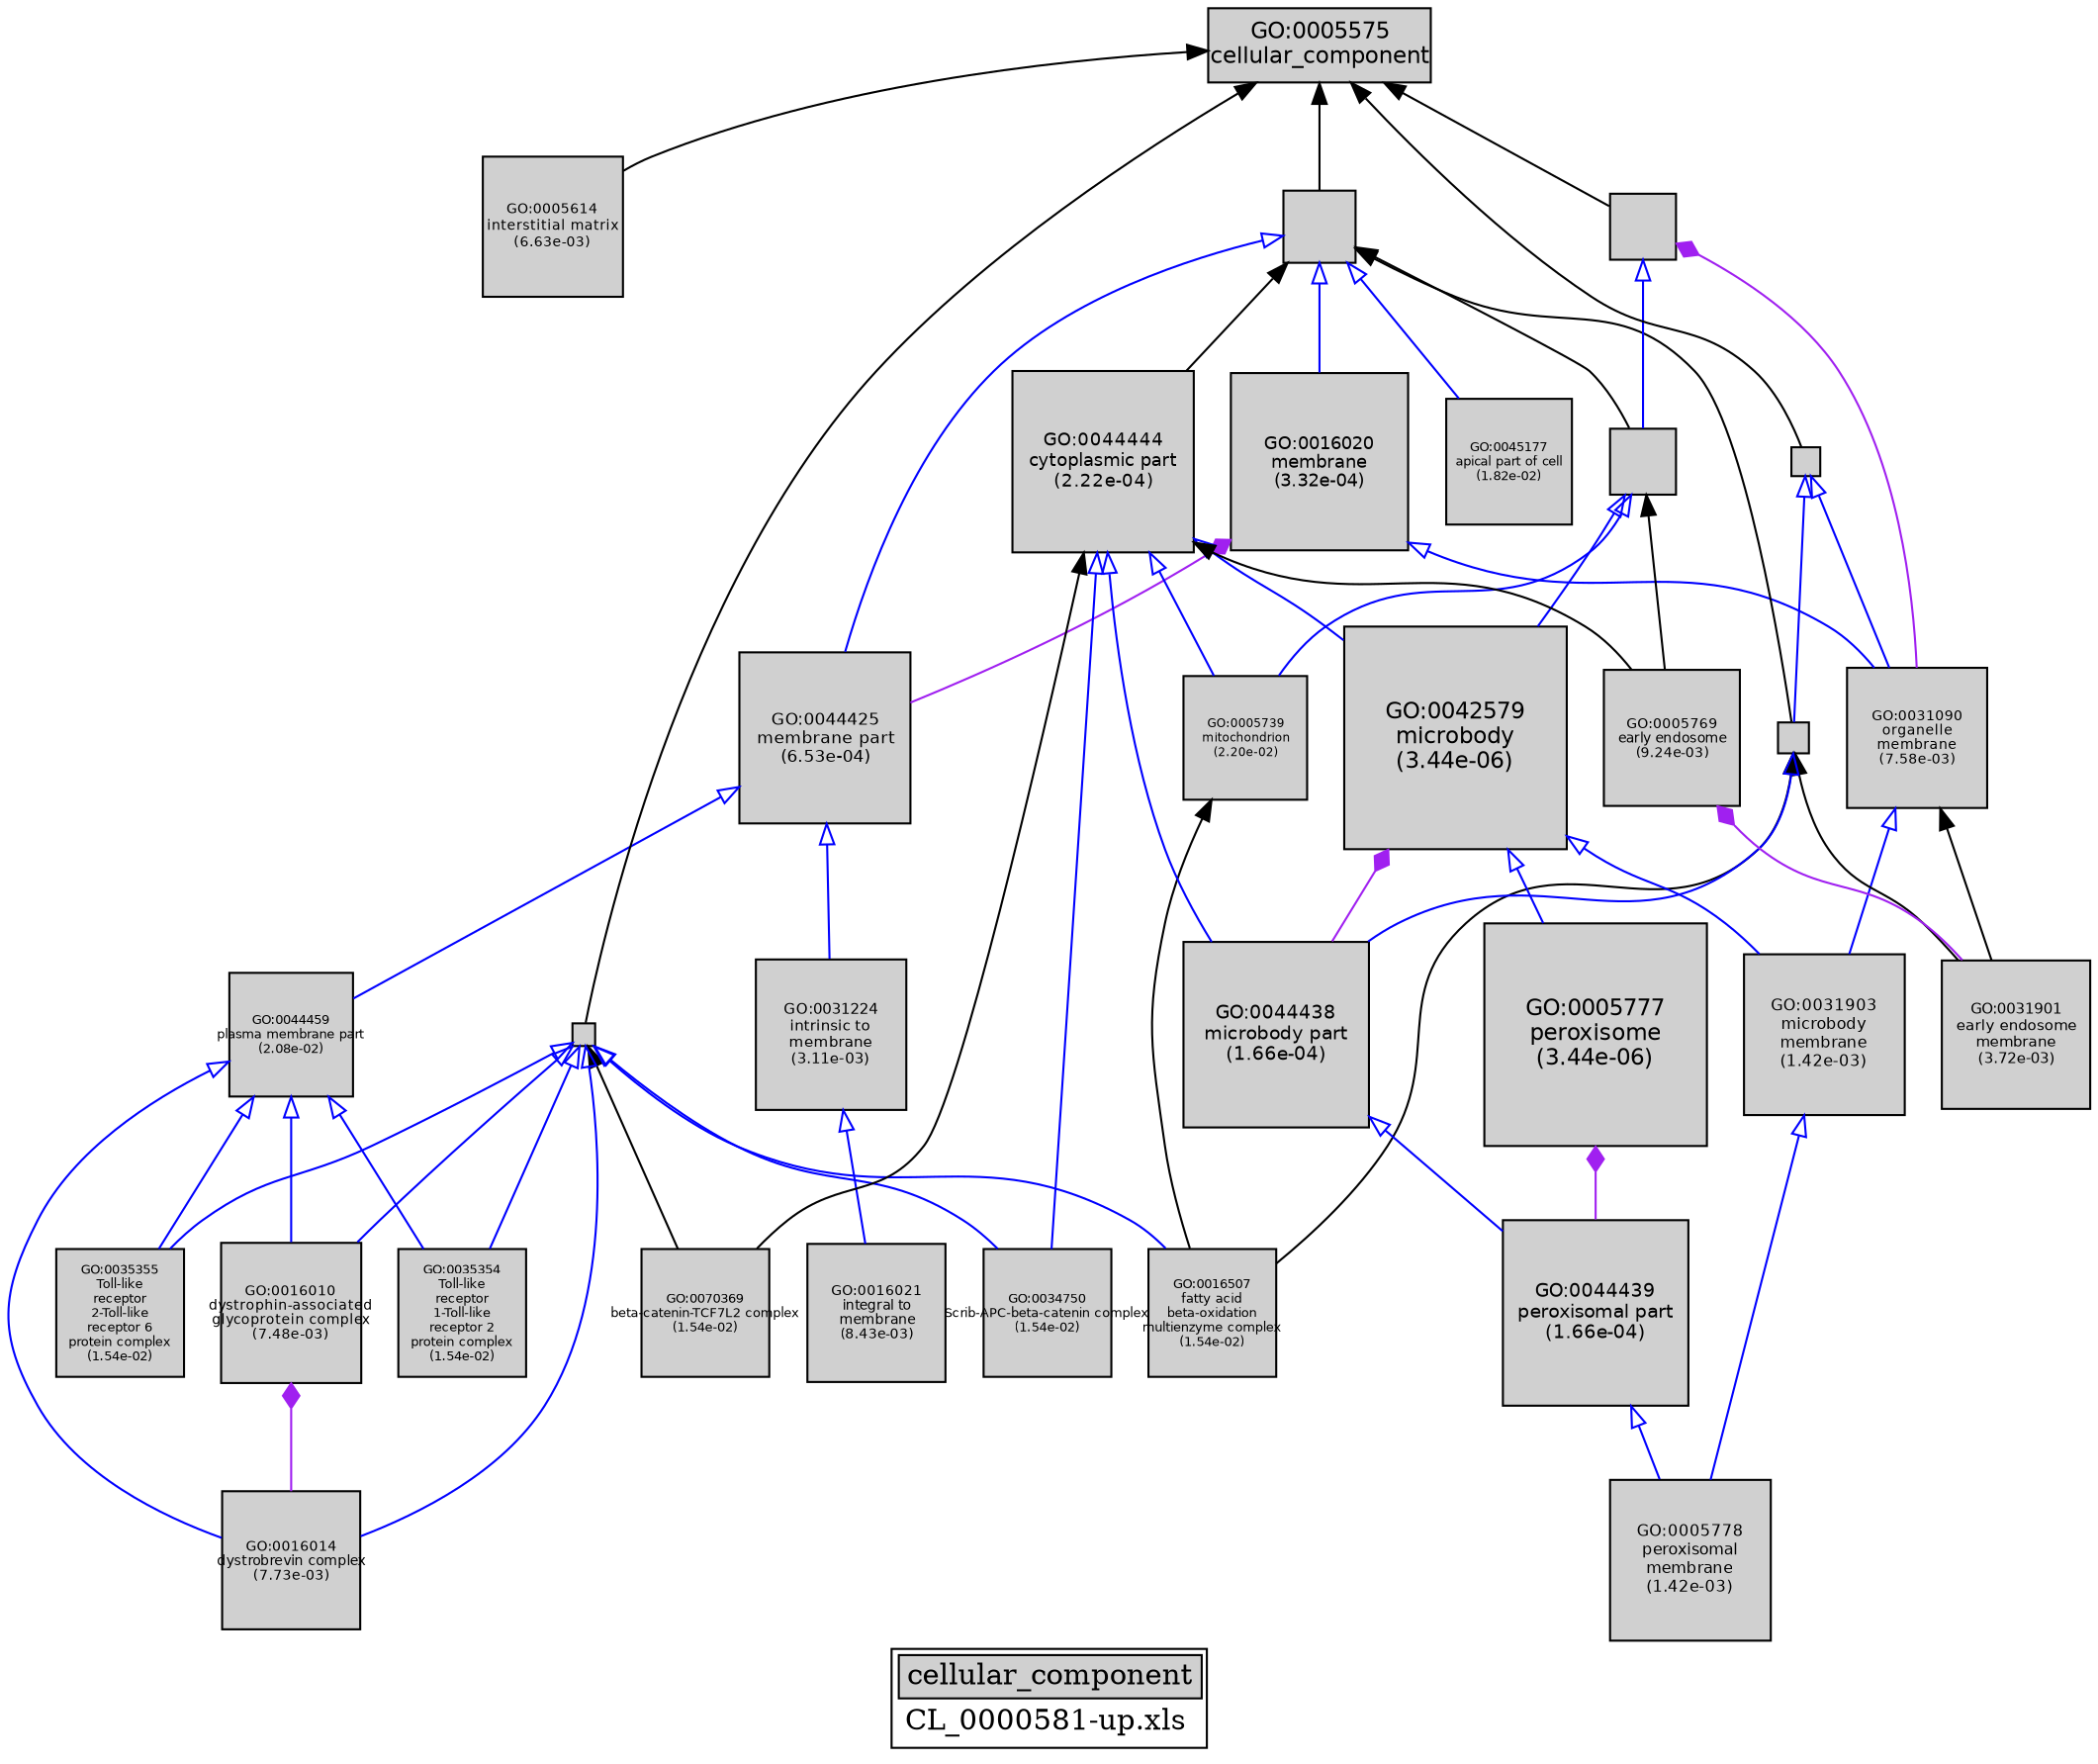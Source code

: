 digraph "cellular_component" {
graph [ bgcolor = "#FFFFFF", label = <<TABLE COLOR="black" BGCOLOR="white"><TR><TD COLSPAN="2" BGCOLOR="#D0D0D0"><FONT COLOR="black">cellular_component</FONT></TD></TR><TR><TD BORDER="0">CL_0000581-up.xls</TD></TR></TABLE>> ];
node [ fontname = "Helvetica" ];

subgraph "nodes" {

node [ style = "filled", fixedsize = "true", width = 1, shape = "box", fontsize = 9, fillcolor = "#D0D0D0", fontcolor = "black", color = "black" ];

"GO:0005614" [ URL = "#GO:0005614", label = <<TABLE BORDER="0"><TR><TD>GO:0005614<BR/>interstitial matrix<BR/>(6.63e-03)</TD></TR></TABLE>>, width = 0.950319668262, shape = "box", fontsize = 6.84230161148, height = 0.950319668262 ];
"GO:0044422" [ URL = "#GO:0044422", label = "", width = 0.197230703654, shape = "box", height = 0.197230703654 ];
"GO:0044425" [ URL = "#GO:0044425", label = <<TABLE BORDER="0"><TR><TD>GO:0044425<BR/>membrane part<BR/>(6.53e-04)</TD></TR></TABLE>>, width = 1.14718458477, shape = "box", fontsize = 8.25972901034, height = 1.14718458477 ];
"GO:0043234" [ URL = "#GO:0043234", label = "", width = 0.151119943947, shape = "box", height = 0.151119943947 ];
"GO:0035354" [ URL = "#GO:0035354", label = <<TABLE BORDER="0"><TR><TD>GO:0035354<BR/>Toll-like<BR/>receptor<BR/>1-Toll-like<BR/>receptor 2<BR/>protein complex<BR/>(1.54e-02)</TD></TR></TABLE>>, width = 0.867770390091, shape = "box", fontsize = 6.24794680866, height = 0.867770390091 ];
"GO:0031090" [ URL = "#GO:0031090", label = <<TABLE BORDER="0"><TR><TD>GO:0031090<BR/>organelle<BR/>membrane<BR/>(7.58e-03)</TD></TR></TABLE>>, width = 0.937755445229, shape = "box", fontsize = 6.75183920565, height = 0.937755445229 ];
"GO:0016020" [ URL = "#GO:0016020", label = <<TABLE BORDER="0"><TR><TD>GO:0016020<BR/>membrane<BR/>(3.32e-04)</TD></TR></TABLE>>, width = 1.19840640413, shape = "box", fontsize = 8.62852610972, height = 1.19840640413 ];
"GO:0044446" [ URL = "#GO:0044446", label = "", width = 0.213526988196, shape = "box", height = 0.213526988196 ];
"GO:0016010" [ URL = "#GO:0016010", label = <<TABLE BORDER="0"><TR><TD>GO:0016010<BR/>dystrophin-associated<BR/>glycoprotein complex<BR/>(7.48e-03)</TD></TR></TABLE>>, width = 0.938998610758, shape = "box", fontsize = 6.76078999746, height = 0.938998610758 ];
"GO:0043231" [ URL = "#GO:0043231", label = "", width = 0.449327244814, shape = "box", height = 0.449327244814 ];
"GO:0042579" [ URL = "#GO:0042579", label = <<TABLE BORDER="0"><TR><TD>GO:0042579<BR/>microbody<BR/>(3.44e-06)</TD></TR></TABLE>>, width = 1.5, shape = "box", fontsize = 10.8, height = 1.5 ];
"GO:0044464" [ URL = "#GO:0044464", label = "", width = 0.489451076556, shape = "box", height = 0.489451076556 ];
"GO:0031901" [ URL = "#GO:0031901", label = <<TABLE BORDER="0"><TR><TD>GO:0031901<BR/>early endosome<BR/>membrane<BR/>(3.72e-03)</TD></TR></TABLE>>, width = 1.00297735385, shape = "box", fontsize = 7.22143694774, height = 1.00297735385 ];
"GO:0005769" [ URL = "#GO:0005769", label = <<TABLE BORDER="0"><TR><TD>GO:0005769<BR/>early endosome<BR/>(9.24e-03)</TD></TR></TABLE>>, width = 0.91876912238, shape = "box", fontsize = 6.61513768114, height = 0.91876912238 ];
"GO:0005739" [ URL = "#GO:0005739", label = <<TABLE BORDER="0"><TR><TD>GO:0005739<BR/>mitochondrion<BR/>(2.20e-02)</TD></TR></TABLE>>, width = 0.8302754568, shape = "box", fontsize = 5.97798328896, height = 0.8302754568 ];
"GO:0070369" [ URL = "#GO:0070369", label = <<TABLE BORDER="0"><TR><TD>GO:0070369<BR/>beta-catenin-TCF7L2 complex<BR/>(1.54e-02)</TD></TR></TABLE>>, width = 0.867770390091, shape = "box", fontsize = 6.24794680866, height = 0.867770390091 ];
"GO:0016507" [ URL = "#GO:0016507", label = <<TABLE BORDER="0"><TR><TD>GO:0016507<BR/>fatty acid<BR/>beta-oxidation<BR/>multienzyme complex<BR/>(1.54e-02)</TD></TR></TABLE>>, width = 0.867770390091, shape = "box", fontsize = 6.24794680866, height = 0.867770390091 ];
"GO:0016021" [ URL = "#GO:0016021", label = <<TABLE BORDER="0"><TR><TD>GO:0016021<BR/>integral to<BR/>membrane<BR/>(8.43e-03)</TD></TR></TABLE>>, width = 0.927563797119, shape = "box", fontsize = 6.67845933926, height = 0.927563797119 ];
"GO:0031903" [ URL = "#GO:0031903", label = <<TABLE BORDER="0"><TR><TD>GO:0031903<BR/>microbody<BR/>membrane<BR/>(1.42e-03)</TD></TR></TABLE>>, width = 1.08489794256, shape = "box", fontsize = 7.8112651864, height = 1.08489794256 ];
"GO:0045177" [ URL = "#GO:0045177", label = <<TABLE BORDER="0"><TR><TD>GO:0045177<BR/>apical part of cell<BR/>(1.82e-02)</TD></TR></TABLE>>, width = 0.850437753535, shape = "box", fontsize = 6.12315182545, height = 0.850437753535 ];
"GO:0043227" [ URL = "#GO:0043227", label = "", width = 0.444567375271, shape = "box", height = 0.444567375271 ];
"GO:0005575" [ URL = "#GO:0005575", label = <<TABLE BORDER="0"><TR><TD>GO:0005575<BR/>cellular_component</TD></TR></TABLE>>, width = 1.5, shape = "box", fontsize = 10.8 ];
"GO:0016014" [ URL = "#GO:0016014", label = <<TABLE BORDER="0"><TR><TD>GO:0016014<BR/>dystrobrevin complex<BR/>(7.73e-03)</TD></TR></TABLE>>, width = 0.935824155772, shape = "box", fontsize = 6.73793392156, height = 0.935824155772 ];
"GO:0005777" [ URL = "#GO:0005777", label = <<TABLE BORDER="0"><TR><TD>GO:0005777<BR/>peroxisome<BR/>(3.44e-06)</TD></TR></TABLE>>, width = 1.5, shape = "box", fontsize = 10.8, height = 1.5 ];
"GO:0034750" [ URL = "#GO:0034750", label = <<TABLE BORDER="0"><TR><TD>GO:0034750<BR/>Scrib-APC-beta-catenin complex<BR/>(1.54e-02)</TD></TR></TABLE>>, width = 0.867770390091, shape = "box", fontsize = 6.24794680866, height = 0.867770390091 ];
"GO:0031224" [ URL = "#GO:0031224", label = <<TABLE BORDER="0"><TR><TD>GO:0031224<BR/>intrinsic to<BR/>membrane<BR/>(3.11e-03)</TD></TR></TABLE>>, width = 1.01879640015, shape = "box", fontsize = 7.33533408108, height = 1.01879640015 ];
"GO:0005778" [ URL = "#GO:0005778", label = <<TABLE BORDER="0"><TR><TD>GO:0005778<BR/>peroxisomal<BR/>membrane<BR/>(1.42e-03)</TD></TR></TABLE>>, width = 1.08489794256, shape = "box", fontsize = 7.8112651864, height = 1.08489794256 ];
"GO:0044439" [ URL = "#GO:0044439", label = <<TABLE BORDER="0"><TR><TD>GO:0044439<BR/>peroxisomal part<BR/>(1.66e-04)</TD></TR></TABLE>>, width = 1.24900126546, shape = "box", fontsize = 8.99280911129, height = 1.24900126546 ];
"GO:0044438" [ URL = "#GO:0044438", label = <<TABLE BORDER="0"><TR><TD>GO:0044438<BR/>microbody part<BR/>(1.66e-04)</TD></TR></TABLE>>, width = 1.24900126546, shape = "box", fontsize = 8.99280911129, height = 1.24900126546 ];
"GO:0044444" [ URL = "#GO:0044444", label = <<TABLE BORDER="0"><TR><TD>GO:0044444<BR/>cytoplasmic part<BR/>(2.22e-04)</TD></TR></TABLE>>, width = 1.22790705621, shape = "box", fontsize = 8.84093080471, height = 1.22790705621 ];
"GO:0035355" [ URL = "#GO:0035355", label = <<TABLE BORDER="0"><TR><TD>GO:0035355<BR/>Toll-like<BR/>receptor<BR/>2-Toll-like<BR/>receptor 6<BR/>protein complex<BR/>(1.54e-02)</TD></TR></TABLE>>, width = 0.867770390091, shape = "box", fontsize = 6.24794680866, height = 0.867770390091 ];
"GO:0044459" [ URL = "#GO:0044459", label = <<TABLE BORDER="0"><TR><TD>GO:0044459<BR/>plasma membrane part<BR/>(2.08e-02)</TD></TR></TABLE>>, width = 0.836254855425, shape = "box", fontsize = 6.02103495906, height = 0.836254855425 ];
}
subgraph "edges" {


edge [ dir = "back", weight = 1 ];
subgraph "regulates" {


edge [ color = "cyan", arrowtail = "none" ];
subgraph "positive" {


edge [ color = "green", arrowtail = "vee" ];
}
subgraph "negative" {


edge [ color = "red", arrowtail = "tee" ];
}
}
subgraph "part_of" {


edge [ color = "purple", arrowtail = "diamond", weight = 2.5 ];
"GO:0042579" -> "GO:0044438";
"GO:0005777" -> "GO:0044439";
"GO:0005769" -> "GO:0031901";
"GO:0016020" -> "GO:0044425";
"GO:0043227" -> "GO:0031090";
"GO:0016010" -> "GO:0016014";
}
subgraph "is_a" {


edge [ color = "blue", arrowtail = "empty", weight = 5.0 ];
"GO:0044425" -> "GO:0044459";
"GO:0043234" -> "GO:0034750";
"GO:0044464" -> "GO:0016020";
"GO:0044446" -> "GO:0044438";
"GO:0044459" -> "GO:0035354";
"GO:0044459" -> "GO:0016014";
"GO:0044444" -> "GO:0005739";
"GO:0044464" -> "GO:0045177";
"GO:0043234" -> "GO:0016014";
"GO:0044438" -> "GO:0044439";
"GO:0044444" -> "GO:0034750";
"GO:0044444" -> "GO:0042579";
"GO:0043231" -> "GO:0005739";
"GO:0044444" -> "GO:0044438";
"GO:0043234" -> "GO:0035355";
"GO:0044464" -> "GO:0044425";
"GO:0044422" -> "GO:0044446";
"GO:0031090" -> "GO:0031903";
"GO:0043227" -> "GO:0043231";
"GO:0044422" -> "GO:0031090";
"GO:0031224" -> "GO:0016021";
"GO:0031903" -> "GO:0005778";
"GO:0043234" -> "GO:0016010";
"GO:0044425" -> "GO:0031224";
"GO:0016020" -> "GO:0031090";
"GO:0043231" -> "GO:0042579";
"GO:0043234" -> "GO:0035354";
"GO:0044459" -> "GO:0016010";
"GO:0042579" -> "GO:0031903";
"GO:0044459" -> "GO:0035355";
"GO:0042579" -> "GO:0005777";
"GO:0044439" -> "GO:0005778";
"GO:0043234" -> "GO:0016507";
}
"GO:0044446" -> "GO:0031901";
"GO:0005575" -> "GO:0044422";
"GO:0005575" -> "GO:0044464";
"GO:0043234" -> "GO:0070369";
"GO:0005575" -> "GO:0005614";
"GO:0005739" -> "GO:0016507";
"GO:0044444" -> "GO:0070369";
"GO:0044464" -> "GO:0043231";
"GO:0005575" -> "GO:0043234";
"GO:0044464" -> "GO:0044444";
"GO:0044446" -> "GO:0016507";
"GO:0044444" -> "GO:0005769";
"GO:0043231" -> "GO:0005769";
"GO:0044464" -> "GO:0044446";
"GO:0005575" -> "GO:0043227";
"GO:0031090" -> "GO:0031901";
}
}
